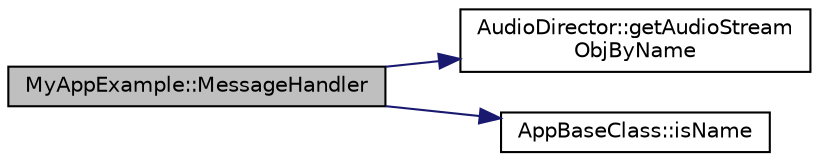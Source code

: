 digraph "MyAppExample::MessageHandler"
{
 // LATEX_PDF_SIZE
  edge [fontname="Helvetica",fontsize="10",labelfontname="Helvetica",labelfontsize="10"];
  node [fontname="Helvetica",fontsize="10",shape=record];
  rankdir="LR";
  Node1 [label="MyAppExample::MessageHandler",height=0.2,width=0.4,color="black", fillcolor="grey75", style="filled", fontcolor="black",tooltip=" "];
  Node1 -> Node2 [color="midnightblue",fontsize="10",style="solid",fontname="Helvetica"];
  Node2 [label="AudioDirector::getAudioStream\lObjByName",height=0.2,width=0.4,color="black", fillcolor="white", style="filled",URL="$class_audio_director.html#a578f1deac0695f2db3ba245aaedc62df",tooltip=" "];
  Node1 -> Node3 [color="midnightblue",fontsize="10",style="solid",fontname="Helvetica"];
  Node3 [label="AppBaseClass::isName",height=0.2,width=0.4,color="black", fillcolor="white", style="filled",URL="$class_app_base_class.html#aa989ddf4bdc4cbd9a61791ca45082177",tooltip=" "];
}
